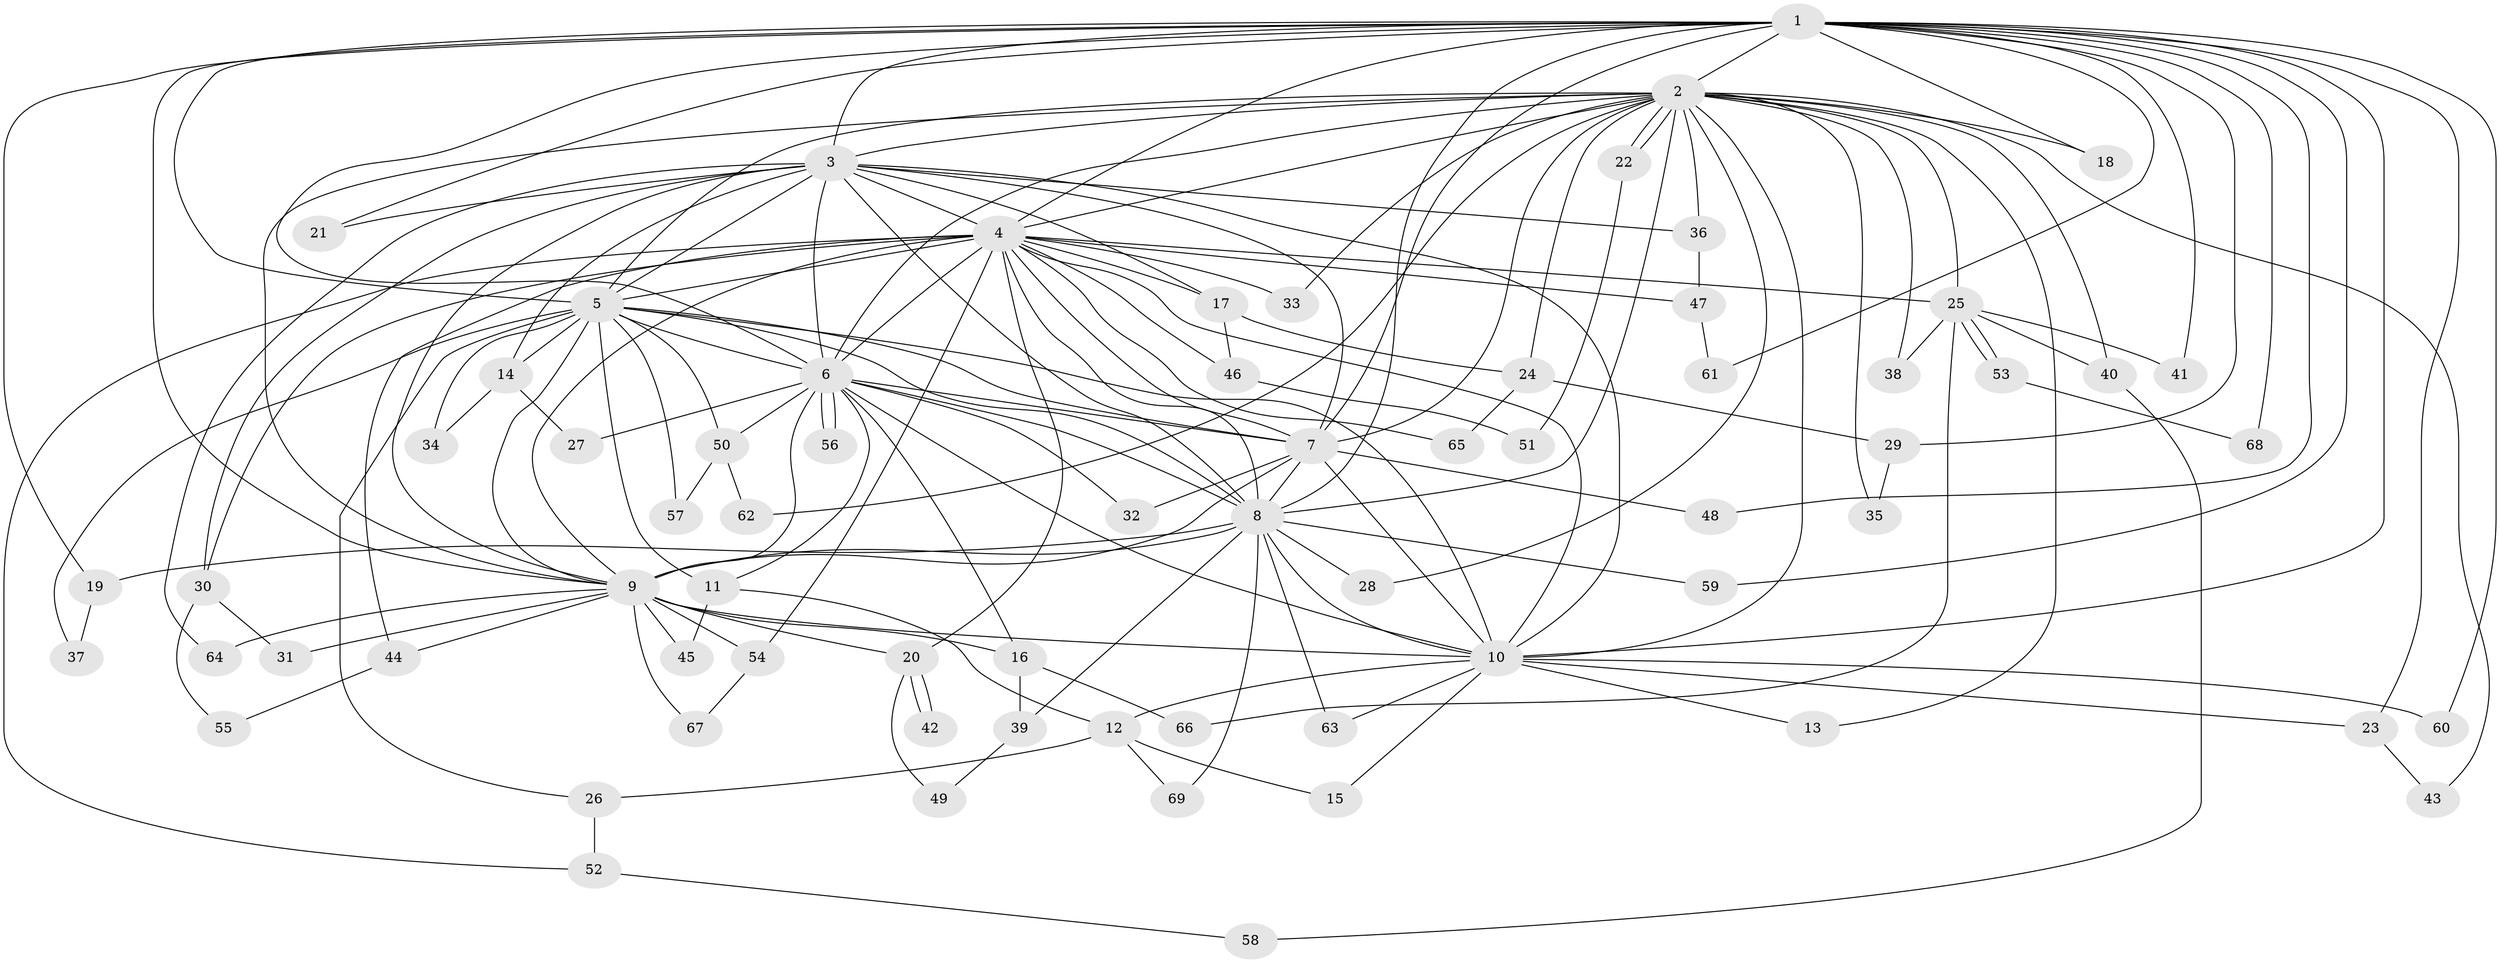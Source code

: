 // coarse degree distribution, {18: 0.041666666666666664, 21: 0.020833333333333332, 16: 0.041666666666666664, 11: 0.020833333333333332, 10: 0.020833333333333332, 12: 0.020833333333333332, 14: 0.020833333333333332, 4: 0.041666666666666664, 2: 0.5, 3: 0.1875, 5: 0.0625, 8: 0.020833333333333332}
// Generated by graph-tools (version 1.1) at 2025/51/02/27/25 19:51:43]
// undirected, 69 vertices, 163 edges
graph export_dot {
graph [start="1"]
  node [color=gray90,style=filled];
  1;
  2;
  3;
  4;
  5;
  6;
  7;
  8;
  9;
  10;
  11;
  12;
  13;
  14;
  15;
  16;
  17;
  18;
  19;
  20;
  21;
  22;
  23;
  24;
  25;
  26;
  27;
  28;
  29;
  30;
  31;
  32;
  33;
  34;
  35;
  36;
  37;
  38;
  39;
  40;
  41;
  42;
  43;
  44;
  45;
  46;
  47;
  48;
  49;
  50;
  51;
  52;
  53;
  54;
  55;
  56;
  57;
  58;
  59;
  60;
  61;
  62;
  63;
  64;
  65;
  66;
  67;
  68;
  69;
  1 -- 2;
  1 -- 3;
  1 -- 4;
  1 -- 5;
  1 -- 6;
  1 -- 7;
  1 -- 8;
  1 -- 9;
  1 -- 10;
  1 -- 18;
  1 -- 19;
  1 -- 21;
  1 -- 23;
  1 -- 29;
  1 -- 41;
  1 -- 48;
  1 -- 59;
  1 -- 60;
  1 -- 61;
  1 -- 68;
  2 -- 3;
  2 -- 4;
  2 -- 5;
  2 -- 6;
  2 -- 7;
  2 -- 8;
  2 -- 9;
  2 -- 10;
  2 -- 13;
  2 -- 18;
  2 -- 22;
  2 -- 22;
  2 -- 24;
  2 -- 25;
  2 -- 28;
  2 -- 33;
  2 -- 35;
  2 -- 36;
  2 -- 38;
  2 -- 40;
  2 -- 43;
  2 -- 62;
  3 -- 4;
  3 -- 5;
  3 -- 6;
  3 -- 7;
  3 -- 8;
  3 -- 9;
  3 -- 10;
  3 -- 14;
  3 -- 17;
  3 -- 21;
  3 -- 30;
  3 -- 36;
  3 -- 64;
  4 -- 5;
  4 -- 6;
  4 -- 7;
  4 -- 8;
  4 -- 9;
  4 -- 10;
  4 -- 17;
  4 -- 20;
  4 -- 25;
  4 -- 30;
  4 -- 33;
  4 -- 44;
  4 -- 46;
  4 -- 47;
  4 -- 52;
  4 -- 54;
  4 -- 65;
  5 -- 6;
  5 -- 7;
  5 -- 8;
  5 -- 9;
  5 -- 10;
  5 -- 11;
  5 -- 14;
  5 -- 26;
  5 -- 34;
  5 -- 37;
  5 -- 50;
  5 -- 57;
  6 -- 7;
  6 -- 8;
  6 -- 9;
  6 -- 10;
  6 -- 11;
  6 -- 16;
  6 -- 27;
  6 -- 32;
  6 -- 50;
  6 -- 56;
  6 -- 56;
  7 -- 8;
  7 -- 9;
  7 -- 10;
  7 -- 32;
  7 -- 48;
  8 -- 9;
  8 -- 10;
  8 -- 19;
  8 -- 28;
  8 -- 39;
  8 -- 59;
  8 -- 63;
  8 -- 69;
  9 -- 10;
  9 -- 16;
  9 -- 20;
  9 -- 31;
  9 -- 44;
  9 -- 45;
  9 -- 54;
  9 -- 64;
  9 -- 67;
  10 -- 12;
  10 -- 13;
  10 -- 15;
  10 -- 23;
  10 -- 60;
  10 -- 63;
  11 -- 12;
  11 -- 45;
  12 -- 15;
  12 -- 26;
  12 -- 69;
  14 -- 27;
  14 -- 34;
  16 -- 39;
  16 -- 66;
  17 -- 24;
  17 -- 46;
  19 -- 37;
  20 -- 42;
  20 -- 42;
  20 -- 49;
  22 -- 51;
  23 -- 43;
  24 -- 29;
  24 -- 65;
  25 -- 38;
  25 -- 40;
  25 -- 41;
  25 -- 53;
  25 -- 53;
  25 -- 66;
  26 -- 52;
  29 -- 35;
  30 -- 31;
  30 -- 55;
  36 -- 47;
  39 -- 49;
  40 -- 58;
  44 -- 55;
  46 -- 51;
  47 -- 61;
  50 -- 57;
  50 -- 62;
  52 -- 58;
  53 -- 68;
  54 -- 67;
}
